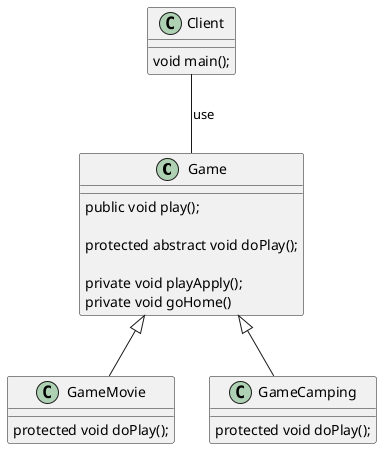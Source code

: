 @startuml

class Game{
    public void play();

    protected abstract void doPlay();

    private void playApply();
    private void goHome()
}
class GameMovie{
    protected void doPlay();
}
class GameCamping{
    protected void doPlay();
}
class Client{
    void main();
}

Game <|-- GameMovie
Game <|-- GameCamping
Client -- Game : use
@enduml